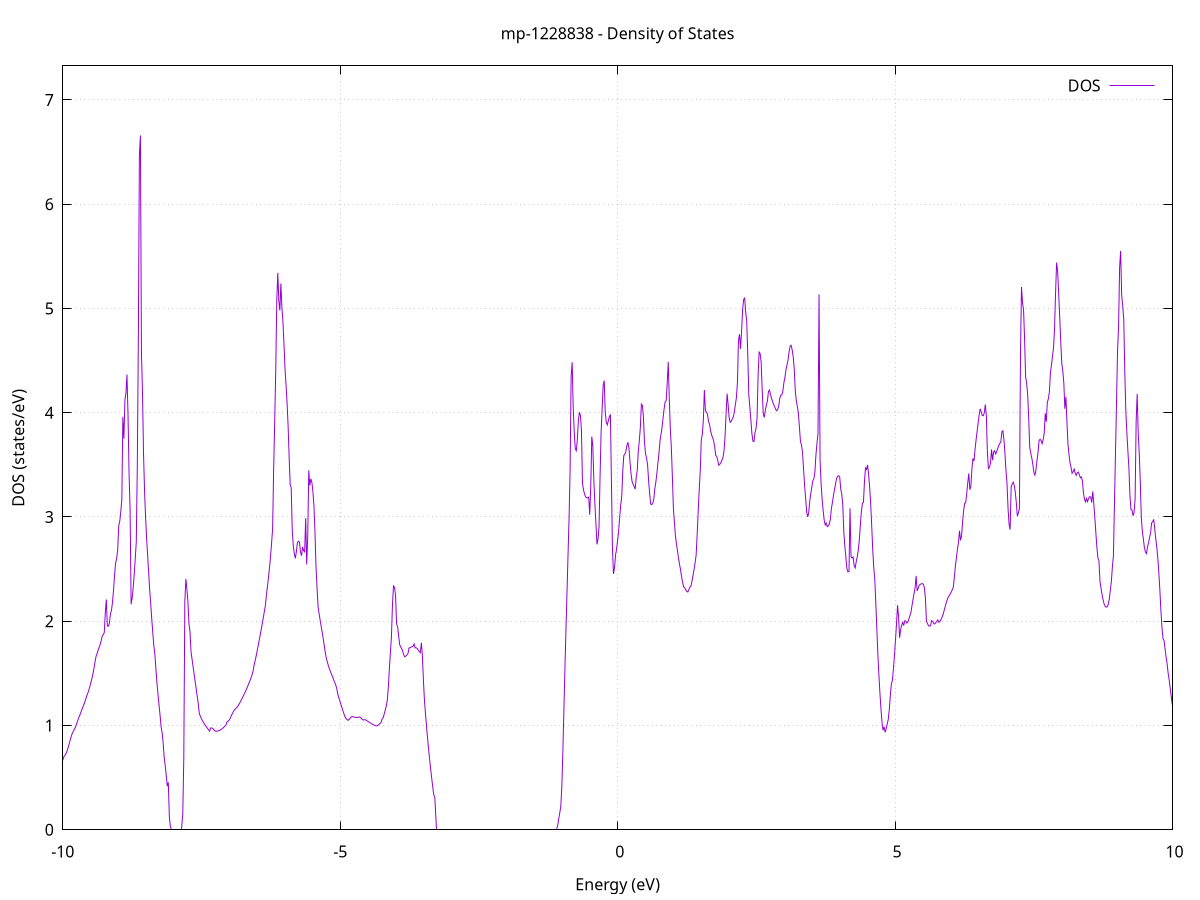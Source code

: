 set title 'mp-1228838 - Density of States'
set xlabel 'Energy (eV)'
set ylabel 'DOS (states/eV)'
set grid
set xrange [-10:10]
set yrange [0:7.327]
set xzeroaxis lt -1
set terminal png size 800,600
set output 'mp-1228838_dos_gnuplot.png'
plot '-' using 1:2 with lines title 'DOS'
-11.933300 0.000000
-11.914700 0.000000
-11.896100 0.000000
-11.877500 0.000000
-11.858900 0.000000
-11.840300 0.000000
-11.821600 0.000000
-11.803000 0.000000
-11.784400 0.000000
-11.765800 0.000000
-11.747200 0.000000
-11.728600 0.000000
-11.709900 0.000000
-11.691300 0.000000
-11.672700 0.000000
-11.654100 0.000000
-11.635500 0.000000
-11.616900 0.000000
-11.598200 0.000000
-11.579600 0.000000
-11.561000 0.000000
-11.542400 0.000000
-11.523800 0.000000
-11.505200 0.000000
-11.486500 0.000000
-11.467900 0.000000
-11.449300 0.000000
-11.430700 0.000000
-11.412100 0.000000
-11.393500 0.000000
-11.374900 0.000000
-11.356200 0.000000
-11.337600 0.000000
-11.319000 0.000000
-11.300400 0.000000
-11.281800 0.000000
-11.263200 0.000000
-11.244500 0.000000
-11.225900 0.000000
-11.207300 0.000000
-11.188700 0.000000
-11.170100 0.000000
-11.151500 0.000000
-11.132800 0.000000
-11.114200 0.000000
-11.095600 0.000000
-11.077000 0.000000
-11.058400 0.000000
-11.039800 0.000000
-11.021200 0.000000
-11.002500 0.000000
-10.983900 0.000000
-10.965300 0.000000
-10.946700 0.000000
-10.928100 0.000000
-10.909500 0.000000
-10.890800 0.000000
-10.872200 0.000000
-10.853600 0.000000
-10.835000 0.000000
-10.816400 0.000000
-10.797800 0.000000
-10.779100 0.000000
-10.760500 0.000000
-10.741900 0.000000
-10.723300 0.000000
-10.704700 0.000000
-10.686100 0.000000
-10.667400 0.000000
-10.648800 0.000000
-10.630200 0.000000
-10.611600 0.000000
-10.593000 0.000000
-10.574400 0.000000
-10.555800 0.000000
-10.537100 0.000000
-10.518500 0.000000
-10.499900 0.000000
-10.481300 0.000000
-10.462700 0.000000
-10.444100 0.000000
-10.425400 0.000000
-10.406800 0.000000
-10.388200 0.000000
-10.369600 0.000000
-10.351000 0.000000
-10.332400 0.000000
-10.313700 0.000000
-10.295100 0.000000
-10.276500 0.000000
-10.257900 0.000000
-10.239300 0.000200
-10.220700 0.027100
-10.202000 0.099600
-10.183400 0.234000
-10.164800 0.381800
-10.146200 0.337100
-10.127600 0.382300
-10.109000 0.431400
-10.090400 0.479300
-10.071700 0.526000
-10.053100 0.571500
-10.034500 0.595100
-10.015900 0.634000
-9.997300 0.671800
-9.978700 0.703200
-9.960000 0.714500
-9.941400 0.731400
-9.922800 0.756300
-9.904200 0.788300
-9.885600 0.822900
-9.867000 0.858900
-9.848300 0.896300
-9.829700 0.922700
-9.811100 0.944400
-9.792500 0.963200
-9.773900 0.981800
-9.755300 1.008400
-9.736700 1.038400
-9.718000 1.068000
-9.699400 1.090800
-9.680800 1.117200
-9.662200 1.143500
-9.643600 1.169600
-9.625000 1.195500
-9.606300 1.222200
-9.587700 1.250700
-9.569100 1.281700
-9.550500 1.308200
-9.531900 1.338100
-9.513300 1.373200
-9.494600 1.410900
-9.476000 1.450300
-9.457400 1.494100
-9.438800 1.547200
-9.420200 1.607300
-9.401600 1.660900
-9.382900 1.689200
-9.364300 1.719000
-9.345700 1.748600
-9.327100 1.776100
-9.308500 1.814200
-9.289900 1.855700
-9.271300 1.872500
-9.252600 1.890500
-9.234000 2.078200
-9.215400 2.209100
-9.196800 1.956400
-9.178200 1.952000
-9.159600 1.983100
-9.140900 2.071300
-9.122300 2.105500
-9.103700 2.185100
-9.085100 2.302700
-9.066500 2.445800
-9.047900 2.558800
-9.029200 2.603300
-9.010600 2.682300
-8.992000 2.915500
-8.973400 2.959400
-8.954800 3.052300
-8.936200 3.166300
-8.917500 3.959700
-8.898900 3.751600
-8.880300 4.120600
-8.861700 4.190000
-8.843100 4.366000
-8.824500 3.977100
-8.805900 3.424900
-8.787200 3.065600
-8.768600 2.163500
-8.750000 2.222000
-8.731400 2.320300
-8.712800 2.448000
-8.694200 2.602400
-8.675500 2.762200
-8.656900 3.494400
-8.638300 4.704400
-8.619700 6.469300
-8.601100 6.660600
-8.582500 4.579800
-8.563800 4.200900
-8.545200 3.612400
-8.526600 3.255700
-8.508000 2.998500
-8.489400 2.795400
-8.470800 2.631200
-8.452200 2.464700
-8.433500 2.296400
-8.414900 2.164200
-8.396300 2.019800
-8.377700 1.886400
-8.359100 1.766800
-8.340500 1.681600
-8.321800 1.540400
-8.303200 1.410900
-8.284600 1.303200
-8.266000 1.199400
-8.247400 1.102400
-8.228800 0.988100
-8.210100 0.931600
-8.191500 0.835600
-8.172900 0.697100
-8.154300 0.617200
-8.135700 0.521800
-8.117100 0.418200
-8.098400 0.455000
-8.079800 0.126700
-8.061200 0.031900
-8.042600 0.000000
-8.024000 0.000000
-8.005400 0.000000
-7.986800 0.000000
-7.968100 0.000000
-7.949500 0.000000
-7.930900 0.000000
-7.912300 0.000000
-7.893700 0.000000
-7.875100 0.000000
-7.856400 0.000000
-7.837800 0.151900
-7.819200 0.689700
-7.800600 2.187500
-7.782000 2.405600
-7.763400 2.309200
-7.744700 2.184800
-7.726100 1.975300
-7.707500 1.898000
-7.688900 1.707500
-7.670300 1.635800
-7.651700 1.564300
-7.633000 1.493100
-7.614400 1.422100
-7.595800 1.351400
-7.577200 1.280800
-7.558600 1.209900
-7.540000 1.116500
-7.521400 1.088800
-7.502700 1.067000
-7.484100 1.048000
-7.465500 1.030400
-7.446900 1.014200
-7.428300 0.999300
-7.409700 0.985300
-7.391000 0.971900
-7.372400 0.959200
-7.353800 0.947100
-7.335200 0.976400
-7.316600 0.976300
-7.298000 0.972300
-7.279300 0.959300
-7.260700 0.948800
-7.242100 0.944300
-7.223500 0.945400
-7.204900 0.947900
-7.186300 0.951400
-7.167700 0.955900
-7.149000 0.961400
-7.130400 0.968200
-7.111800 0.976800
-7.093200 0.986100
-7.074600 0.996400
-7.056000 1.007400
-7.037300 1.038900
-7.018700 1.042600
-7.000100 1.053300
-6.981500 1.070900
-6.962900 1.094300
-6.944300 1.115200
-6.925600 1.133500
-6.907000 1.148700
-6.888400 1.160900
-6.869800 1.170000
-6.851200 1.179500
-6.832600 1.196200
-6.813900 1.213800
-6.795300 1.231600
-6.776700 1.250900
-6.758100 1.271000
-6.739500 1.291200
-6.720900 1.311700
-6.702300 1.333400
-6.683600 1.356200
-6.665000 1.380200
-6.646400 1.404700
-6.627800 1.429800
-6.609200 1.455600
-6.590600 1.483900
-6.571900 1.519100
-6.553300 1.575000
-6.534700 1.618300
-6.516100 1.663800
-6.497500 1.713600
-6.478900 1.764600
-6.460200 1.816400
-6.441600 1.869600
-6.423000 1.924300
-6.404400 1.980200
-6.385800 2.036400
-6.367200 2.094100
-6.348500 2.153700
-6.329900 2.253700
-6.311300 2.335900
-6.292700 2.421800
-6.274100 2.516400
-6.255500 2.623900
-6.236900 2.750300
-6.218200 2.888900
-6.199600 3.467300
-6.181000 3.911800
-6.162400 4.396500
-6.143800 5.066100
-6.125200 5.341400
-6.106500 5.072800
-6.087900 4.981000
-6.069300 5.240000
-6.050700 5.007000
-6.032100 4.870800
-6.013500 4.656500
-5.994800 4.421500
-5.976200 4.264100
-5.957600 4.090000
-5.939000 3.873200
-5.920400 3.570600
-5.901800 3.308600
-5.883200 3.282700
-5.864500 2.869500
-5.845900 2.724000
-5.827300 2.647600
-5.808700 2.603000
-5.790100 2.669000
-5.771500 2.754000
-5.752800 2.767900
-5.734200 2.758400
-5.715600 2.663100
-5.697000 2.629000
-5.678400 2.712400
-5.659800 2.678900
-5.641100 2.666400
-5.622500 2.989000
-5.603900 2.544600
-5.585300 2.822000
-5.566700 3.447200
-5.548100 3.301500
-5.529400 3.366200
-5.510800 3.332500
-5.492200 3.244000
-5.473600 3.104600
-5.455000 2.860200
-5.436400 2.519700
-5.417800 2.320400
-5.399100 2.138700
-5.380500 2.072000
-5.361900 2.010400
-5.343300 1.950500
-5.324700 1.892300
-5.306100 1.832500
-5.287400 1.764000
-5.268800 1.699100
-5.250200 1.643900
-5.231600 1.607500
-5.213000 1.573600
-5.194400 1.542600
-5.175700 1.516500
-5.157100 1.492100
-5.138500 1.468400
-5.119900 1.441400
-5.101300 1.416400
-5.082700 1.391500
-5.064000 1.358000
-5.045400 1.306500
-5.026800 1.269500
-5.008200 1.237500
-4.989600 1.206100
-4.971000 1.174700
-4.952400 1.143700
-4.933700 1.113200
-4.915100 1.084600
-4.896500 1.068200
-4.877900 1.057500
-4.859300 1.049600
-4.840700 1.058600
-4.822000 1.069600
-4.803400 1.082500
-4.784800 1.086200
-4.766200 1.083200
-4.747600 1.080300
-4.729000 1.078100
-4.710300 1.077200
-4.691700 1.077300
-4.673100 1.079100
-4.654500 1.081900
-4.635900 1.076800
-4.617300 1.068800
-4.598700 1.054700
-4.580000 1.054100
-4.561400 1.055100
-4.542800 1.054500
-4.524200 1.047700
-4.505600 1.041200
-4.487000 1.035400
-4.468300 1.029500
-4.449700 1.022500
-4.431100 1.016200
-4.412500 1.010600
-4.393900 1.005600
-4.375300 1.001300
-4.356600 0.997800
-4.338000 0.995700
-4.319400 1.003100
-4.300800 1.010700
-4.282200 1.019300
-4.263600 1.030100
-4.244900 1.062600
-4.226300 1.073100
-4.207700 1.109800
-4.189100 1.146000
-4.170500 1.184900
-4.151900 1.240600
-4.133300 1.363500
-4.114600 1.543500
-4.096000 1.696900
-4.077400 1.845400
-4.058800 2.153200
-4.040200 2.338300
-4.021600 2.325300
-4.002900 2.250300
-3.984300 1.977900
-3.965700 1.945500
-3.947100 1.859900
-3.928500 1.775600
-3.909900 1.753500
-3.891200 1.737400
-3.872600 1.711000
-3.854000 1.675400
-3.835400 1.658100
-3.816800 1.666400
-3.798200 1.676500
-3.779500 1.688700
-3.760900 1.743600
-3.742300 1.745400
-3.723700 1.752900
-3.705100 1.755100
-3.686500 1.761100
-3.667900 1.782700
-3.649200 1.744600
-3.630600 1.746100
-3.612000 1.737600
-3.593400 1.723100
-3.574800 1.709900
-3.556200 1.698100
-3.537500 1.794000
-3.518900 1.669300
-3.500300 1.431300
-3.481700 1.239500
-3.463100 1.111500
-3.444500 0.991000
-3.425800 0.878000
-3.407200 0.772300
-3.388600 0.674400
-3.370000 0.582600
-3.351400 0.495400
-3.332800 0.412800
-3.314200 0.334800
-3.295500 0.314400
-3.276900 0.126700
-3.258300 0.000000
-3.239700 0.000000
-3.221100 0.000000
-3.202500 0.000000
-3.183800 0.000000
-3.165200 0.000000
-3.146600 0.000000
-3.128000 0.000000
-3.109400 0.000000
-3.090800 0.000000
-3.072100 0.000000
-3.053500 0.000000
-3.034900 0.000000
-3.016300 0.000000
-2.997700 0.000000
-2.979100 0.000000
-2.960400 0.000000
-2.941800 0.000000
-2.923200 0.000000
-2.904600 0.000000
-2.886000 0.000000
-2.867400 0.000000
-2.848800 0.000000
-2.830100 0.000000
-2.811500 0.000000
-2.792900 0.000000
-2.774300 0.000000
-2.755700 0.000000
-2.737100 0.000000
-2.718400 0.000000
-2.699800 0.000000
-2.681200 0.000000
-2.662600 0.000000
-2.644000 0.000000
-2.625400 0.000000
-2.606700 0.000000
-2.588100 0.000000
-2.569500 0.000000
-2.550900 0.000000
-2.532300 0.000000
-2.513700 0.000000
-2.495000 0.000000
-2.476400 0.000000
-2.457800 0.000000
-2.439200 0.000000
-2.420600 0.000000
-2.402000 0.000000
-2.383400 0.000000
-2.364700 0.000000
-2.346100 0.000000
-2.327500 0.000000
-2.308900 0.000000
-2.290300 0.000000
-2.271700 0.000000
-2.253000 0.000000
-2.234400 0.000000
-2.215800 0.000000
-2.197200 0.000000
-2.178600 0.000000
-2.160000 0.000000
-2.141300 0.000000
-2.122700 0.000000
-2.104100 0.000000
-2.085500 0.000000
-2.066900 0.000000
-2.048300 0.000000
-2.029700 0.000000
-2.011000 0.000000
-1.992400 0.000000
-1.973800 0.000000
-1.955200 0.000000
-1.936600 0.000000
-1.918000 0.000000
-1.899300 0.000000
-1.880700 0.000000
-1.862100 0.000000
-1.843500 0.000000
-1.824900 0.000000
-1.806300 0.000000
-1.787600 0.000000
-1.769000 0.000000
-1.750400 0.000000
-1.731800 0.000000
-1.713200 0.000000
-1.694600 0.000000
-1.675900 0.000000
-1.657300 0.000000
-1.638700 0.000000
-1.620100 0.000000
-1.601500 0.000000
-1.582900 0.000000
-1.564300 0.000000
-1.545600 0.000000
-1.527000 0.000000
-1.508400 0.000000
-1.489800 0.000000
-1.471200 0.000000
-1.452600 0.000000
-1.433900 0.000000
-1.415300 0.000000
-1.396700 0.000000
-1.378100 0.000000
-1.359500 0.000000
-1.340900 0.000000
-1.322200 0.000000
-1.303600 0.000000
-1.285000 0.000000
-1.266400 0.000000
-1.247800 0.000000
-1.229200 0.000000
-1.210500 0.000000
-1.191900 0.000000
-1.173300 0.000000
-1.154700 0.000000
-1.136100 0.000000
-1.117500 0.000000
-1.098900 0.000000
-1.080200 0.039600
-1.061600 0.106800
-1.043000 0.162300
-1.024400 0.225200
-1.005800 0.419400
-0.987200 0.756300
-0.968500 1.156200
-0.949900 1.547800
-0.931300 1.922100
-0.912700 2.277800
-0.894100 2.642100
-0.875500 2.989600
-0.856800 3.457300
-0.838200 4.352200
-0.819600 4.484200
-0.801000 4.052100
-0.782400 3.813000
-0.763800 3.653100
-0.745200 3.635400
-0.726500 3.739200
-0.707900 3.924600
-0.689300 4.005300
-0.670700 3.972700
-0.652100 3.830600
-0.633500 3.320500
-0.614800 3.259400
-0.596200 3.219700
-0.577600 3.195000
-0.559000 3.184400
-0.540400 3.184600
-0.521800 3.189800
-0.503100 3.021700
-0.484500 3.297000
-0.465900 3.771700
-0.447300 3.681400
-0.428700 3.347900
-0.410100 3.123200
-0.391400 2.936000
-0.372800 2.737800
-0.354200 2.786900
-0.335600 2.901700
-0.317000 3.388500
-0.298400 3.808100
-0.279800 4.033600
-0.261100 4.262400
-0.242500 4.308100
-0.223900 4.010800
-0.205300 3.908800
-0.186700 3.883800
-0.168100 3.923500
-0.149400 3.961900
-0.130800 3.983900
-0.112200 3.348000
-0.093600 2.692100
-0.075000 2.454600
-0.056400 2.514500
-0.037700 2.634900
-0.019100 2.692400
-0.000500 2.776200
0.018100 2.864900
0.036700 2.998000
0.055300 3.116300
0.074000 3.198800
0.092600 3.444200
0.111200 3.590600
0.129800 3.601700
0.148400 3.629400
0.167000 3.687200
0.185600 3.717200
0.204300 3.658500
0.222900 3.529300
0.241500 3.414400
0.260100 3.340000
0.278700 3.313800
0.297300 3.292100
0.316000 3.267400
0.334600 3.382000
0.353200 3.446300
0.371800 3.627300
0.390400 3.729700
0.409000 3.857900
0.427700 4.082400
0.446300 4.069000
0.464900 3.953400
0.483500 3.720600
0.502100 3.609200
0.520700 3.565300
0.539300 3.502800
0.558000 3.347100
0.576600 3.223100
0.595200 3.124300
0.613800 3.118400
0.632400 3.130500
0.651000 3.167800
0.669700 3.272200
0.688300 3.334800
0.706900 3.417400
0.725500 3.516600
0.744100 3.607300
0.762700 3.728100
0.781400 3.791000
0.800000 3.858200
0.818600 3.950900
0.837200 4.037300
0.855800 4.105000
0.874400 4.116500
0.893100 4.279800
0.911700 4.488100
0.930300 4.139900
0.948900 3.851200
0.967500 3.666700
0.986100 3.393100
1.004700 3.083600
1.023400 2.945500
1.042000 2.816800
1.060600 2.741400
1.079200 2.672000
1.097800 2.601700
1.116400 2.543500
1.135100 2.488700
1.153700 2.422900
1.172300 2.370400
1.190900 2.328000
1.209500 2.320500
1.228100 2.301000
1.246800 2.285100
1.265400 2.280800
1.284000 2.304900
1.302600 2.326400
1.321200 2.337800
1.339800 2.384500
1.358500 2.441000
1.377100 2.497100
1.395700 2.559200
1.414300 2.633000
1.432900 2.828300
1.451500 3.050400
1.470100 3.260700
1.488800 3.442100
1.507400 3.741800
1.526000 3.793200
1.544600 3.931100
1.563200 4.218200
1.581800 4.019300
1.600500 4.006500
1.619100 3.984600
1.637700 3.918800
1.656300 3.887300
1.674900 3.828500
1.693500 3.786900
1.712200 3.760900
1.730800 3.727800
1.749400 3.672300
1.768000 3.589500
1.786600 3.581100
1.805200 3.538100
1.823800 3.496300
1.842500 3.505800
1.861100 3.522600
1.879700 3.544000
1.898300 3.570500
1.916900 3.634700
1.935500 3.770600
1.954200 3.990000
1.972800 4.182600
1.991400 4.077100
2.010000 3.950700
2.028600 3.908100
2.047200 3.916100
2.065900 3.941600
2.084500 3.959500
2.103100 4.007500
2.121700 4.076800
2.140300 4.145000
2.158900 4.288300
2.177600 4.693000
2.196200 4.753600
2.214800 4.612400
2.233400 4.781000
2.252000 4.989600
2.270600 5.083800
2.289200 5.103900
2.307900 4.964800
2.326500 4.877600
2.345100 4.554400
2.363700 4.170600
2.382300 4.060400
2.400900 3.930700
2.419600 3.799600
2.438200 3.727100
2.456800 3.723600
2.475400 3.809400
2.494000 3.850400
2.512600 3.948200
2.531300 4.355200
2.549900 4.581300
2.568500 4.567700
2.587100 4.481500
2.605700 4.210900
2.624300 3.993100
2.642900 3.955000
2.661600 4.024200
2.680200 4.070500
2.698800 4.112700
2.717400 4.201000
2.736000 4.217600
2.754600 4.176100
2.773300 4.139100
2.791900 4.107500
2.810500 4.080500
2.829100 4.057600
2.847700 4.032400
2.866300 4.018300
2.885000 4.031400
2.903600 4.065900
2.922200 4.139700
2.940800 4.167800
2.959400 4.170800
2.978000 4.209400
2.996700 4.289800
3.015300 4.340300
3.033900 4.414400
3.052500 4.459300
3.071100 4.506300
3.089700 4.582400
3.108300 4.639100
3.127000 4.646500
3.145600 4.603000
3.164200 4.537200
3.182800 4.421900
3.201400 4.208900
3.220000 4.113300
3.238700 4.060400
3.257300 3.995800
3.275900 3.864400
3.294500 3.725600
3.313100 3.692100
3.331700 3.616800
3.350400 3.466400
3.369000 3.305200
3.387600 3.183700
3.406200 3.050900
3.424800 3.000800
3.443400 3.036900
3.462100 3.153100
3.480700 3.222600
3.499300 3.287500
3.517900 3.347200
3.536500 3.366000
3.555100 3.431200
3.573700 3.594700
3.592400 3.708100
3.611000 3.801100
3.629600 5.135200
3.648200 3.548100
3.666800 3.322300
3.685400 3.168900
3.704100 3.060500
3.722700 2.969400
3.741300 2.923900
3.759900 2.941600
3.778500 2.907000
3.797100 2.913800
3.815800 2.934000
3.834400 2.981600
3.853000 3.083800
3.871600 3.141800
3.890200 3.208400
3.908800 3.263800
3.927400 3.315800
3.946100 3.370600
3.964700 3.390600
3.983300 3.396100
4.001900 3.386700
4.020500 3.269500
4.039100 3.219400
4.057800 3.116400
4.076400 2.849900
4.095000 2.717200
4.113600 2.611500
4.132200 2.505300
4.150800 2.473500
4.169500 2.478100
4.188100 3.083800
4.206700 2.616400
4.225300 2.606400
4.243900 2.617300
4.262500 2.533600
4.281200 2.511600
4.299800 2.572000
4.318400 2.618400
4.337000 2.682600
4.355600 2.778600
4.374200 2.922200
4.392800 3.050800
4.411500 3.130800
4.430100 3.139600
4.448700 3.343000
4.467300 3.470700
4.485900 3.456200
4.504500 3.499800
4.523200 3.407200
4.541800 3.287000
4.560400 3.126900
4.579000 2.913600
4.597600 2.683900
4.616200 2.513600
4.634900 2.398700
4.653500 2.161300
4.672100 1.921100
4.690700 1.669700
4.709300 1.478600
4.727900 1.302700
4.746600 1.153000
4.765200 1.027700
4.783800 0.955300
4.802400 0.988300
4.821000 0.935000
4.839600 0.968100
4.858200 1.012800
4.876900 1.058100
4.895500 1.150400
4.914100 1.283400
4.932700 1.396200
4.951300 1.432300
4.969900 1.539200
4.988600 1.669800
5.007200 1.817000
5.025800 1.973100
5.044400 2.154500
5.063000 2.044900
5.081600 1.841200
5.100300 1.920800
5.118900 1.961700
5.137500 1.989400
5.156100 1.958900
5.174700 2.004600
5.193300 2.002500
5.211900 1.982900
5.230600 1.995300
5.249200 2.021200
5.267800 2.054700
5.286400 2.086400
5.305000 2.149700
5.323600 2.210400
5.342300 2.266000
5.360900 2.321400
5.379500 2.434800
5.398100 2.291500
5.416700 2.316100
5.435300 2.345700
5.454000 2.353900
5.472600 2.359300
5.491200 2.360700
5.509800 2.356400
5.528400 2.322900
5.547000 2.219200
5.565700 1.996600
5.584300 1.978800
5.602900 1.956500
5.621500 1.953900
5.640100 1.956400
5.658700 2.006200
5.677300 1.999100
5.696000 1.979000
5.714600 1.973600
5.733200 1.986000
5.751800 2.000400
5.770400 2.012700
5.789000 1.989800
5.807700 1.996400
5.826300 2.016100
5.844900 2.037900
5.863500 2.061700
5.882100 2.098600
5.900700 2.136500
5.919400 2.171200
5.938000 2.202500
5.956600 2.230900
5.975200 2.245500
5.993800 2.260800
6.012400 2.281100
6.031100 2.302100
6.049700 2.326200
6.068300 2.423100
6.086900 2.527600
6.105500 2.609800
6.124100 2.688700
6.142700 2.756300
6.161400 2.867600
6.180000 2.775300
6.198600 2.821000
6.217200 2.955600
6.235800 3.063500
6.254400 3.132200
6.273100 3.136000
6.291700 3.228600
6.310300 3.330000
6.328900 3.417900
6.347500 3.261200
6.366100 3.295400
6.384800 3.461000
6.403400 3.562000
6.422000 3.537100
6.440600 3.645200
6.459200 3.737300
6.477800 3.818400
6.496400 3.900200
6.515100 3.976100
6.533700 4.037300
6.552300 4.008700
6.570900 3.973200
6.589500 3.971400
6.608100 3.998700
6.626800 4.079100
6.645400 3.968100
6.664000 3.618500
6.682600 3.464300
6.701200 3.477900
6.719800 3.515700
6.738500 3.648700
6.757100 3.544400
6.775700 3.623600
6.794300 3.635100
6.812900 3.604900
6.831500 3.627100
6.850200 3.659500
6.868800 3.684900
6.887400 3.705300
6.906000 3.718800
6.924600 3.817700
6.943200 3.827100
6.961800 3.741100
6.980500 3.611400
6.999100 3.444000
7.017700 3.318100
7.036300 3.079500
7.054900 2.930300
7.073500 2.878800
7.092200 3.289000
7.110800 3.316900
7.129400 3.334600
7.148000 3.304700
7.166600 3.238000
7.185200 3.136100
7.203900 3.007800
7.222500 3.038800
7.241100 3.079900
7.259700 4.520500
7.278300 5.206200
7.296900 5.054100
7.315600 4.987100
7.334200 4.709100
7.352800 4.343400
7.371400 4.281200
7.390000 4.173900
7.408600 3.944500
7.427200 3.667100
7.445900 3.610700
7.464500 3.565600
7.483100 3.503100
7.501700 3.428600
7.520300 3.401500
7.538900 3.451000
7.557600 3.542300
7.576200 3.617600
7.594800 3.733200
7.613400 3.745700
7.632000 3.732700
7.650600 3.703200
7.669300 3.742900
7.687900 3.803600
7.706500 3.994300
7.725100 3.913200
7.743700 4.097500
7.762300 4.133700
7.780900 4.197600
7.799600 4.381700
7.818200 4.453300
7.836800 4.545300
7.855400 4.617300
7.874000 4.804600
7.892600 5.149500
7.911300 5.440100
7.929900 5.355900
7.948500 5.145500
7.967100 4.917900
7.985700 4.681200
8.004300 4.474700
8.023000 4.398100
8.041600 4.284300
8.060200 4.038000
8.078800 4.151800
8.097400 3.912200
8.116000 3.700800
8.134700 3.598300
8.153300 3.520500
8.171900 3.474800
8.190500 3.418800
8.209100 3.435400
8.227700 3.459800
8.246300 3.421600
8.265000 3.399200
8.283600 3.422800
8.302200 3.430900
8.320800 3.406600
8.339400 3.376600
8.358000 3.384200
8.376700 3.345400
8.395300 3.230000
8.413900 3.172500
8.432500 3.144800
8.451100 3.176300
8.469700 3.147700
8.488400 3.179600
8.507000 3.194600
8.525600 3.192200
8.544200 3.139200
8.562800 3.245000
8.581400 3.127500
8.600100 2.994200
8.618700 2.848200
8.637300 2.707500
8.655900 2.606900
8.674500 2.579100
8.693100 2.383600
8.711700 2.315800
8.730400 2.257000
8.749000 2.205500
8.767600 2.165300
8.786200 2.143400
8.804800 2.134700
8.823400 2.139300
8.842100 2.160700
8.860700 2.213500
8.879300 2.295000
8.897900 2.380300
8.916500 2.519900
8.935100 2.627000
8.953800 3.123800
8.972400 3.608400
8.991000 4.105100
9.009600 4.591700
9.028200 4.825300
9.046800 5.391500
9.065400 5.552600
9.084100 5.130200
9.102700 5.022100
9.121300 4.896200
9.139900 4.406100
9.158500 4.021900
9.177100 3.813200
9.195800 3.635100
9.214400 3.468400
9.233000 3.203900
9.251600 3.071100
9.270200 3.067100
9.288800 3.011700
9.307500 3.041600
9.326100 3.172800
9.344700 3.913000
9.363300 4.180600
9.381900 3.803600
9.400500 3.616600
9.419200 3.342100
9.437800 2.998100
9.456400 2.860800
9.475000 2.787400
9.493600 2.707100
9.512200 2.664900
9.530800 2.648900
9.549500 2.712000
9.568100 2.753500
9.586700 2.802900
9.605300 2.850300
9.623900 2.944000
9.642500 2.954200
9.661200 2.977200
9.679800 2.885500
9.698400 2.792400
9.717000 2.707400
9.735600 2.605700
9.754200 2.460900
9.772900 2.293000
9.791500 2.100000
9.810100 1.938100
9.828700 1.833300
9.847300 1.816100
9.865900 1.736100
9.884600 1.657000
9.903200 1.591600
9.921800 1.499900
9.940400 1.436300
9.959000 1.355700
9.977600 1.275000
9.996200 1.202600
10.014900 1.141500
10.033500 1.090700
10.052100 1.049000
10.070700 1.013900
10.089300 0.982200
10.107900 0.953700
10.126600 0.929000
10.145200 0.908100
10.163800 0.891000
10.182400 0.877800
10.201000 0.868300
10.219600 0.862600
10.238300 0.825000
10.256900 0.818100
10.275500 0.817200
10.294100 0.818800
10.312700 0.829100
10.331300 0.850700
10.349900 0.883600
10.368600 0.927900
10.387200 0.984100
10.405800 1.079600
10.424400 1.217600
10.443000 1.706400
10.461600 2.284700
10.480300 3.207400
10.498900 3.225900
10.517500 3.264800
10.536100 2.964700
10.554700 2.531800
10.573300 2.348000
10.592000 2.194900
10.610600 2.073000
10.629200 1.987200
10.647800 1.900300
10.666400 1.813200
10.685000 1.895700
10.703700 2.153800
10.722300 2.151100
10.740900 2.248900
10.759500 2.368600
10.778100 2.499900
10.796700 2.669500
10.815300 2.815900
10.834000 2.940100
10.852600 3.046100
10.871200 3.179800
10.889800 3.366700
10.908400 3.362200
10.927000 3.471700
10.945700 3.532700
10.964300 3.633900
10.982900 3.780600
11.001500 4.060700
11.020100 4.254200
11.038700 4.368400
11.057400 4.417100
11.076000 4.138600
11.094600 4.281400
11.113200 4.679400
11.131800 4.939400
11.150400 5.231900
11.169100 5.513900
11.187700 5.576300
11.206300 5.401900
11.224900 5.097100
11.243500 4.881700
11.262100 4.626700
11.280700 4.317300
11.299400 4.019200
11.318000 3.697000
11.336600 3.472500
11.355200 3.338500
11.373800 3.201200
11.392400 2.804200
11.411100 2.668100
11.429700 2.594200
11.448300 2.483700
11.466900 2.393700
11.485500 2.314900
11.504100 2.245900
11.522800 2.218800
11.541400 2.199400
11.560000 2.173800
11.578600 2.211500
11.597200 2.199500
11.615800 2.020600
11.634400 2.009100
11.653100 1.894800
11.671700 1.884900
11.690300 1.919800
11.708900 1.980100
11.727500 2.063100
11.746100 2.158500
11.764800 2.250600
11.783400 2.342600
11.802000 2.434300
11.820600 2.542300
11.839200 2.664300
11.857800 3.285100
11.876500 3.428800
11.895100 3.477100
11.913700 3.545100
11.932300 3.631200
11.950900 3.714200
11.969500 3.838800
11.988200 3.715600
12.006800 3.825200
12.025400 3.760800
12.044000 3.659200
12.062600 3.532100
12.081200 3.403200
12.099800 3.260100
12.118500 3.135200
12.137100 3.033500
12.155700 2.925200
12.174300 2.822200
12.192900 2.717200
12.211500 2.611000
12.230200 2.526900
12.248800 2.461500
12.267400 2.380700
12.286000 2.330300
12.304600 2.343600
12.323200 2.370500
12.341900 2.372200
12.360500 2.360200
12.379100 2.363500
12.397700 2.535400
12.416300 2.548800
12.434900 2.816900
12.453600 2.919000
12.472200 3.001900
12.490800 3.087100
12.509400 3.152600
12.528000 3.243100
12.546600 3.360400
12.565200 3.418000
12.583900 3.545400
12.602500 3.680200
12.621100 3.788700
12.639700 3.805100
12.658300 3.808200
12.676900 3.830200
12.695600 3.786500
12.714200 3.586300
12.732800 3.216800
12.751400 3.004400
12.770000 3.124900
12.788600 3.433000
12.807300 3.549400
12.825900 3.600800
12.844500 3.599100
12.863100 3.660400
12.881700 3.343800
12.900300 2.849800
12.918900 2.452500
12.937600 2.207600
12.956200 1.996400
12.974800 1.700700
12.993400 1.626900
13.012000 1.592300
13.030600 1.602800
13.049300 1.620300
13.067900 1.673600
13.086500 1.725200
13.105100 1.809800
13.123700 1.899900
13.142300 1.998600
13.161000 2.136200
13.179600 2.278300
13.198200 2.426900
13.216800 2.592800
13.235400 2.619200
13.254000 2.704000
13.272700 2.778700
13.291300 2.842800
13.309900 2.896000
13.328500 2.937200
13.347100 2.961900
13.365700 2.992300
13.384300 2.991200
13.403000 2.916300
13.421600 2.787100
13.440200 2.698600
13.458800 2.604100
13.477400 2.489700
13.496000 2.375900
13.514700 2.262700
13.533300 2.173800
13.551900 2.237000
13.570500 2.124000
13.589100 2.031800
13.607700 2.018100
13.626400 2.004600
13.645000 1.992400
13.663600 1.982400
13.682200 1.985800
13.700800 2.112100
13.719400 2.291900
13.738100 2.464300
13.756700 2.750700
13.775300 2.946100
13.793900 3.047700
13.812500 3.044000
13.831100 2.997800
13.849700 2.964500
13.868400 3.032700
13.887000 2.985300
13.905600 2.968100
13.924200 2.960700
13.942800 2.907700
13.961400 2.771300
13.980100 2.776500
13.998700 2.828600
14.017300 3.129100
14.035900 3.270900
14.054500 3.411300
14.073100 3.506600
14.091800 3.631900
14.110400 3.778500
14.129000 3.945300
14.147600 4.128000
14.166200 4.381200
14.184800 4.614300
14.203400 4.444200
14.222100 4.517600
14.240700 4.290600
14.259300 4.246700
14.277900 4.244300
14.296500 4.118300
14.315100 4.032800
14.333800 3.938500
14.352400 3.833200
14.371000 3.717500
14.389600 3.599400
14.408200 3.555400
14.426800 3.453400
14.445500 3.364300
14.464100 3.264800
14.482700 3.163000
14.501300 3.133000
14.519900 3.075400
14.538500 3.032200
14.557200 3.028500
14.575800 3.032600
14.594400 3.326900
14.613000 3.385900
14.631600 3.426400
14.650200 3.528300
14.668800 3.641500
14.687500 3.744100
14.706100 3.962600
14.724700 4.497700
14.743300 4.489600
14.761900 4.623800
14.780500 4.901500
14.799200 5.076200
14.817800 4.987500
14.836400 4.808300
14.855000 4.544100
14.873600 4.397300
14.892200 4.304600
14.910900 4.204300
14.929500 4.090300
14.948100 4.006500
14.966700 4.183900
14.985300 4.110000
15.003900 4.016500
15.022600 3.929900
15.041200 4.042300
15.059800 3.967300
15.078400 3.655500
15.097000 3.556200
15.115600 3.499300
15.134200 3.476700
15.152900 3.488900
15.171500 3.535400
15.190100 3.670600
15.208700 3.856600
15.227300 3.966900
15.245900 4.118000
15.264600 4.489400
15.283200 4.793900
15.301800 4.897700
15.320400 5.008900
15.339000 5.251600
15.357600 4.497400
15.376300 5.749200
15.394900 4.328800
15.413500 4.306100
15.432100 4.333400
15.450700 4.403200
15.469300 4.480800
15.487900 4.552900
15.506600 4.680700
15.525200 4.823700
15.543800 4.832400
15.562400 4.833000
15.581000 4.448400
15.599600 4.630600
15.618300 4.746100
15.636900 4.842000
15.655500 4.872300
15.674100 4.854600
15.692700 4.889800
15.711300 4.801000
15.730000 4.734500
15.748600 4.666300
15.767200 4.572000
15.785800 4.393100
15.804400 4.169900
15.823000 4.011600
15.841700 3.959500
15.860300 3.910500
15.878900 3.898900
15.897500 3.950700
15.916100 4.200400
15.934700 4.067700
15.953300 4.185400
15.972000 4.300400
15.990600 4.705000
16.009200 5.074400
16.027800 5.886900
16.046400 5.918800
16.065000 5.593600
16.083700 5.460100
16.102300 5.337600
16.120900 5.295000
16.139500 5.301400
16.158100 5.318600
16.176700 5.315300
16.195400 5.303200
16.214000 5.333500
16.232600 5.420400
16.251200 5.479600
16.269800 5.438400
16.288400 5.238000
16.307100 5.286900
16.325700 5.335600
16.344300 5.299700
16.362900 5.189700
16.381500 5.211600
16.400100 5.487800
16.418700 5.396200
16.437400 5.155700
16.456000 4.657900
16.474600 4.566800
16.493200 4.510700
16.511800 4.603300
16.530400 4.513600
16.549100 4.437000
16.567700 4.417300
16.586300 4.431700
16.604900 4.360400
16.623500 4.294400
16.642100 4.127900
16.660800 3.994300
16.679400 3.983300
16.698000 4.030800
16.716600 4.059000
16.735200 4.074400
16.753800 4.100100
16.772400 4.186900
16.791100 4.321500
16.809700 4.398100
16.828300 4.507100
16.846900 4.469800
16.865500 4.051500
16.884100 4.042900
16.902800 4.478900
16.921400 4.328700
16.940000 4.460700
16.958600 3.557400
16.977200 2.948600
16.995800 2.692300
17.014500 2.520600
17.033100 2.419600
17.051700 2.353900
17.070300 2.322700
17.088900 2.348100
17.107500 2.454200
17.126200 2.447300
17.144800 2.368100
17.163400 2.469800
17.182000 2.923700
17.200600 3.466500
17.219200 3.844300
17.237800 4.034400
17.256500 4.162600
17.275100 4.223700
17.293700 4.215800
17.312300 4.210800
17.330900 4.285400
17.349500 4.402900
17.368200 4.560600
17.386800 4.669200
17.405400 4.616300
17.424000 4.524400
17.442600 4.386100
17.461200 4.003800
17.479900 3.490300
17.498500 3.308200
17.517100 3.374800
17.535700 3.503100
17.554300 3.623900
17.572900 3.858500
17.591600 4.476300
17.610200 4.852700
17.628800 5.189500
17.647400 5.259600
17.666000 5.188000
17.684600 4.958600
17.703200 4.788500
17.721900 4.691400
17.740500 4.719000
17.759100 4.851000
17.777700 4.970500
17.796300 4.737100
17.814900 4.452300
17.833600 4.332400
17.852200 4.240700
17.870800 4.211000
17.889400 4.297400
17.908000 4.524700
17.926600 4.665700
17.945300 4.730500
17.963900 4.826200
17.982500 5.220400
18.001100 5.287700
18.019700 5.572700
18.038300 5.763800
18.056900 5.742000
18.075600 5.544100
18.094200 5.282900
18.112800 5.164600
18.131400 4.947000
18.150000 4.723800
18.168600 4.533000
18.187300 4.311800
18.205900 4.212900
18.224500 4.141200
18.243100 4.096700
18.261700 4.067800
18.280300 4.042300
18.299000 4.026700
18.317600 4.031900
18.336200 4.027000
18.354800 4.036600
18.373400 4.077300
18.392000 4.147300
18.410700 4.242000
18.429300 4.267900
18.447900 4.424400
18.466500 4.603600
18.485100 4.799900
18.503700 4.815500
18.522300 4.862100
18.541000 4.995400
18.559600 4.982500
18.578200 5.273800
18.596800 5.633400
18.615400 5.851300
18.634000 6.011200
18.652700 5.589300
18.671300 5.517900
18.689900 5.287900
18.708500 5.102300
18.727100 4.984100
18.745700 4.779600
18.764400 4.775100
18.783000 4.359400
18.801600 4.533400
18.820200 4.571500
18.838800 4.752900
18.857400 5.283100
18.876100 5.362300
18.894700 5.310100
18.913300 5.508100
18.931900 5.562000
18.950500 5.401100
18.969100 5.371300
18.987700 5.367300
19.006400 5.381000
19.025000 5.329800
19.043600 5.266400
19.062200 5.204800
19.080800 5.104900
19.099400 4.814900
19.118100 4.687500
19.136700 4.564900
19.155300 4.430400
19.173900 4.309700
19.192500 4.196500
19.211100 4.181100
19.229800 4.259500
19.248400 4.363000
19.267000 4.586100
19.285600 4.864900
19.304200 5.106700
19.322800 5.448300
19.341400 5.860300
19.360100 6.421900
19.378700 6.675300
19.397300 6.199200
19.415900 5.956900
19.434500 5.675700
19.453100 5.367100
19.471800 5.162100
19.490400 5.013700
19.509000 4.784400
19.527600 4.578700
19.546200 4.409900
19.564800 4.162500
19.583500 4.107600
19.602100 4.121400
19.620700 4.302500
19.639300 4.457700
19.657900 4.643500
19.676500 4.764500
19.695200 4.907600
19.713800 4.993400
19.732400 4.994000
19.751000 5.089500
19.769600 4.916700
19.788200 4.723900
19.806800 4.494200
19.825500 4.377600
19.844100 4.283600
19.862700 4.153400
19.881300 4.036400
19.899900 3.992400
19.918500 3.988000
19.937200 4.026600
19.955800 4.930000
19.974400 4.944000
19.993000 4.925200
20.011600 5.018600
20.030200 5.044000
20.048900 5.090200
20.067500 5.245000
20.086100 5.236700
20.104700 5.271500
20.123300 5.302700
20.141900 4.961600
20.160600 4.530800
20.179200 4.342100
20.197800 4.192900
20.216400 4.142700
20.235000 4.103900
20.253600 4.227800
20.272200 4.459500
20.290900 4.887800
20.309500 5.325300
20.328100 5.297100
20.346700 5.308900
20.365300 5.262200
20.383900 5.190700
20.402600 5.139800
20.421200 5.085600
20.439800 5.045800
20.458400 5.083900
20.477000 5.124700
20.495600 5.001200
20.514300 4.783300
20.532900 4.778800
20.551500 4.819100
20.570100 4.803000
20.588700 4.884600
20.607300 4.758200
20.625900 5.115500
20.644600 4.474800
20.663200 4.387000
20.681800 4.200000
20.700400 4.166100
20.719000 4.334300
20.737600 4.453600
20.756300 4.494500
20.774900 4.519100
20.793500 4.564200
20.812100 4.583800
20.830700 4.621000
20.849300 4.762000
20.868000 4.709100
20.886600 4.603800
20.905200 4.711100
20.923800 4.741600
20.942400 4.765200
20.961000 4.820400
20.979700 4.879000
20.998300 5.171500
21.016900 5.321000
21.035500 5.434800
21.054100 5.521100
21.072700 5.830900
21.091300 5.927400
21.110000 5.679300
21.128600 5.444300
21.147200 5.195100
21.165800 5.060400
21.184400 4.906800
21.203000 4.740200
21.221700 4.640200
21.240300 4.628500
21.258900 4.634900
21.277500 4.647100
21.296100 4.659900
21.314700 4.759100
21.333400 4.830500
21.352000 4.904600
21.370600 4.961400
21.389200 5.056300
21.407800 5.207300
21.426400 5.345600
21.445100 5.486900
21.463700 5.615900
21.482300 5.680900
21.500900 5.655700
21.519500 5.729500
21.538100 5.600000
21.556700 5.531900
21.575400 5.404100
21.594000 5.182500
21.612600 4.929700
21.631200 4.562700
21.649800 4.203500
21.668400 4.030200
21.687100 3.948700
21.705700 3.930700
21.724300 3.936600
21.742900 4.072500
21.761500 4.474700
21.780100 4.960600
21.798800 5.340200
21.817400 5.539000
21.836000 5.384900
21.854600 4.952700
21.873200 4.069100
21.891800 3.836200
21.910400 3.634900
21.929100 3.472800
21.947700 3.283200
21.966300 3.128100
21.984900 2.942600
22.003500 2.832300
22.022100 2.994200
22.040800 3.374000
22.059400 3.347800
22.078000 3.286600
22.096600 3.205200
22.115200 2.629500
22.133800 2.484400
22.152500 2.382800
22.171100 2.301600
22.189700 2.237200
22.208300 2.188500
22.226900 2.149400
22.245500 2.128200
22.264200 2.092500
22.282800 2.032400
22.301400 1.946800
22.320000 1.959600
22.338600 1.787100
22.357200 1.525700
22.375800 1.246200
22.394500 0.949700
22.413100 0.762900
22.431700 0.637100
22.450300 0.555500
22.468900 0.499800
22.487500 0.450100
22.506200 0.406400
22.524800 0.368700
22.543400 0.335400
22.562000 0.305600
22.580600 0.281300
22.599200 0.262100
22.617900 0.244900
22.636500 0.237900
22.655100 0.214100
22.673700 0.192800
22.692300 0.174100
22.710900 0.158000
22.729600 0.144300
22.748200 0.132400
22.766800 0.121000
22.785400 0.111200
22.804000 0.103600
22.822600 0.099100
22.841200 0.101800
22.859900 0.062000
22.878500 0.060000
22.897100 0.058000
22.915700 0.056100
22.934300 0.054200
22.952900 0.052300
22.971600 0.050500
22.990200 0.048700
23.008800 0.046900
23.027400 0.045200
23.046000 0.043500
23.064600 0.041800
23.083300 0.040200
23.101900 0.038600
23.120500 0.037100
23.139100 0.035500
23.157700 0.034100
23.176300 0.032600
23.194900 0.031200
23.213600 0.029800
23.232200 0.028400
23.250800 0.027100
23.269400 0.025900
23.288000 0.024600
23.306600 0.023400
23.325300 0.022200
23.343900 0.021100
23.362500 0.020000
23.381100 0.018900
23.399700 0.017900
23.418300 0.016900
23.437000 0.015900
23.455600 0.015000
23.474200 0.014100
23.492800 0.013200
23.511400 0.012400
23.530000 0.011600
23.548700 0.010800
23.567300 0.010100
23.585900 0.009400
23.604500 0.008800
23.623100 0.000000
23.641700 0.000000
23.660300 0.000000
23.679000 0.000000
23.697600 0.000000
23.716200 0.000000
23.734800 0.000000
23.753400 0.000000
23.772000 0.000000
23.790700 0.000000
23.809300 0.000000
23.827900 0.000000
23.846500 0.000000
23.865100 0.000000
23.883700 0.000000
23.902400 0.000000
23.921000 0.000000
23.939600 0.000000
23.958200 0.000000
23.976800 0.000000
23.995400 0.000000
24.014100 0.000000
24.032700 0.000000
24.051300 0.000000
24.069900 0.000000
24.088500 0.000000
24.107100 0.000000
24.125700 0.000000
24.144400 0.000000
24.163000 0.000000
24.181600 0.000000
24.200200 0.000000
24.218800 0.000000
24.237400 0.000000
24.256100 0.000000
24.274700 0.000000
24.293300 0.000000
24.311900 0.000000
24.330500 0.000000
24.349100 0.000000
24.367800 0.000000
24.386400 0.000000
24.405000 0.000000
24.423600 0.000000
24.442200 0.000000
24.460800 0.000000
24.479400 0.000000
24.498100 0.000000
24.516700 0.000000
24.535300 0.000000
24.553900 0.000000
24.572500 0.000000
24.591100 0.000000
24.609800 0.000000
24.628400 0.000000
24.647000 0.000000
24.665600 0.000000
24.684200 0.000000
24.702800 0.000000
24.721500 0.000000
24.740100 0.000000
24.758700 0.000000
24.777300 0.000000
24.795900 0.000000
24.814500 0.000000
24.833200 0.000000
24.851800 0.000000
24.870400 0.000000
24.889000 0.000000
24.907600 0.000000
24.926200 0.000000
24.944800 0.000000
24.963500 0.000000
24.982100 0.000000
25.000700 0.000000
25.019300 0.000000
25.037900 0.000000
25.056500 0.000000
25.075200 0.000000
25.093800 0.000000
25.112400 0.000000
25.131000 0.000000
25.149600 0.000000
25.168200 0.000000
25.186900 0.000000
25.205500 0.000000
25.224100 0.000000
25.242700 0.000000
25.261300 0.000000
25.279900 0.000000
25.298600 0.000000
e
